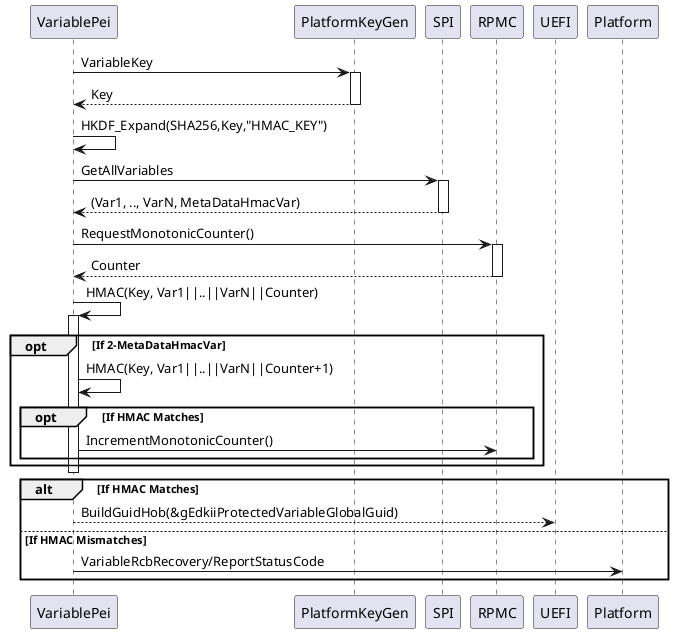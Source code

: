 @startuml Protected Variable Init
  VariablePei -> PlatformKeyGen ++ : VariableKey
  return Key

  VariablePei -> VariablePei: HKDF_Expand(SHA256,Key,"HMAC_KEY")

  VariablePei -> SPI ++ : GetAllVariables
  return (Var1, .., VarN, MetaDataHmacVar)

  VariablePei -> RPMC ++: RequestMonotonicCounter()
  return Counter

  VariablePei -> VariablePei : HMAC(Key, Var1||..||VarN||Counter)
  activate VariablePei

  opt If 2-MetaDataHmacVar
      VariablePei -> VariablePei:HMAC(Key, Var1||..||VarN||Counter+1)
      opt If HMAC Matches
          VariablePei -> RPMC: IncrementMonotonicCounter()
      end
  end
  deactivate VariablePei

  alt If HMAC Matches
      VariablePei --> UEFI: BuildGuidHob(&gEdkiiProtectedVariableGlobalGuid)
  else If HMAC Mismatches
      VariablePei -> Platform: VariableRcbRecovery/ReportStatusCode
  end
@enduml
